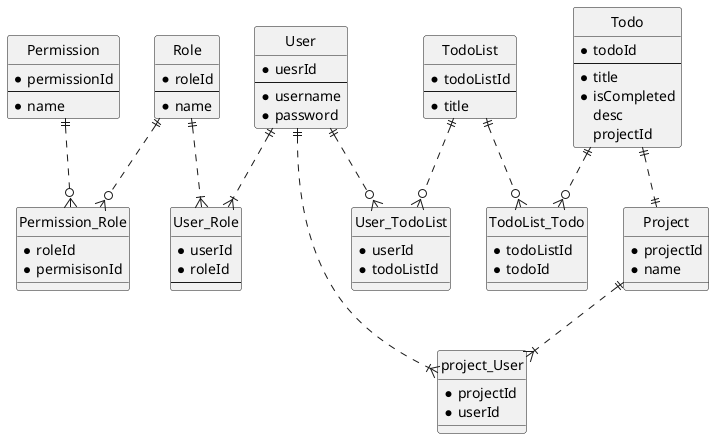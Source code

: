 @startuml 
hide circle

entity "User" as usr {
    *uesrId
    --
    *username
    *password
}

entity "User_Role" as usr_rol {
    *userId
    *roleId
    --
}

entity "Role" as rol {
    *roleId
    --
    *name
}

entity "Permission" as per {
    *permissionId
    --
    *name
}

entity "Permission_Role" as per_role {
    *roleId
    *permisisonId
}

entity "Todo" as td {
    *todoId
    --
    *title
    *isCompleted
    desc
    projectId
}

entity "TodoList" as tdl {
    *todoListId
    --
    *title
}

entity "TodoList_Todo" as tdl_td {
    *todoListId
    *todoId
}

entity "User_TodoList" as usr_tdl {
    *userId
    *todoListId
}

entity "Project" as prj {
    *projectId
    *name
}

entity "project_User" as prj_usr {
    *projectId
    *userId
}

prj ||..|{ prj_usr
usr ||..|{ prj_usr

usr ||..|{ usr_rol
rol ||..|{ usr_rol

rol ||..o{ per_role
per ||..o{ per_role

usr ||..o{ usr_tdl
tdl ||..o{ usr_tdl

td ||..|| prj

td ||..o{ tdl_td
tdl ||..o{ tdl_td

@enduml